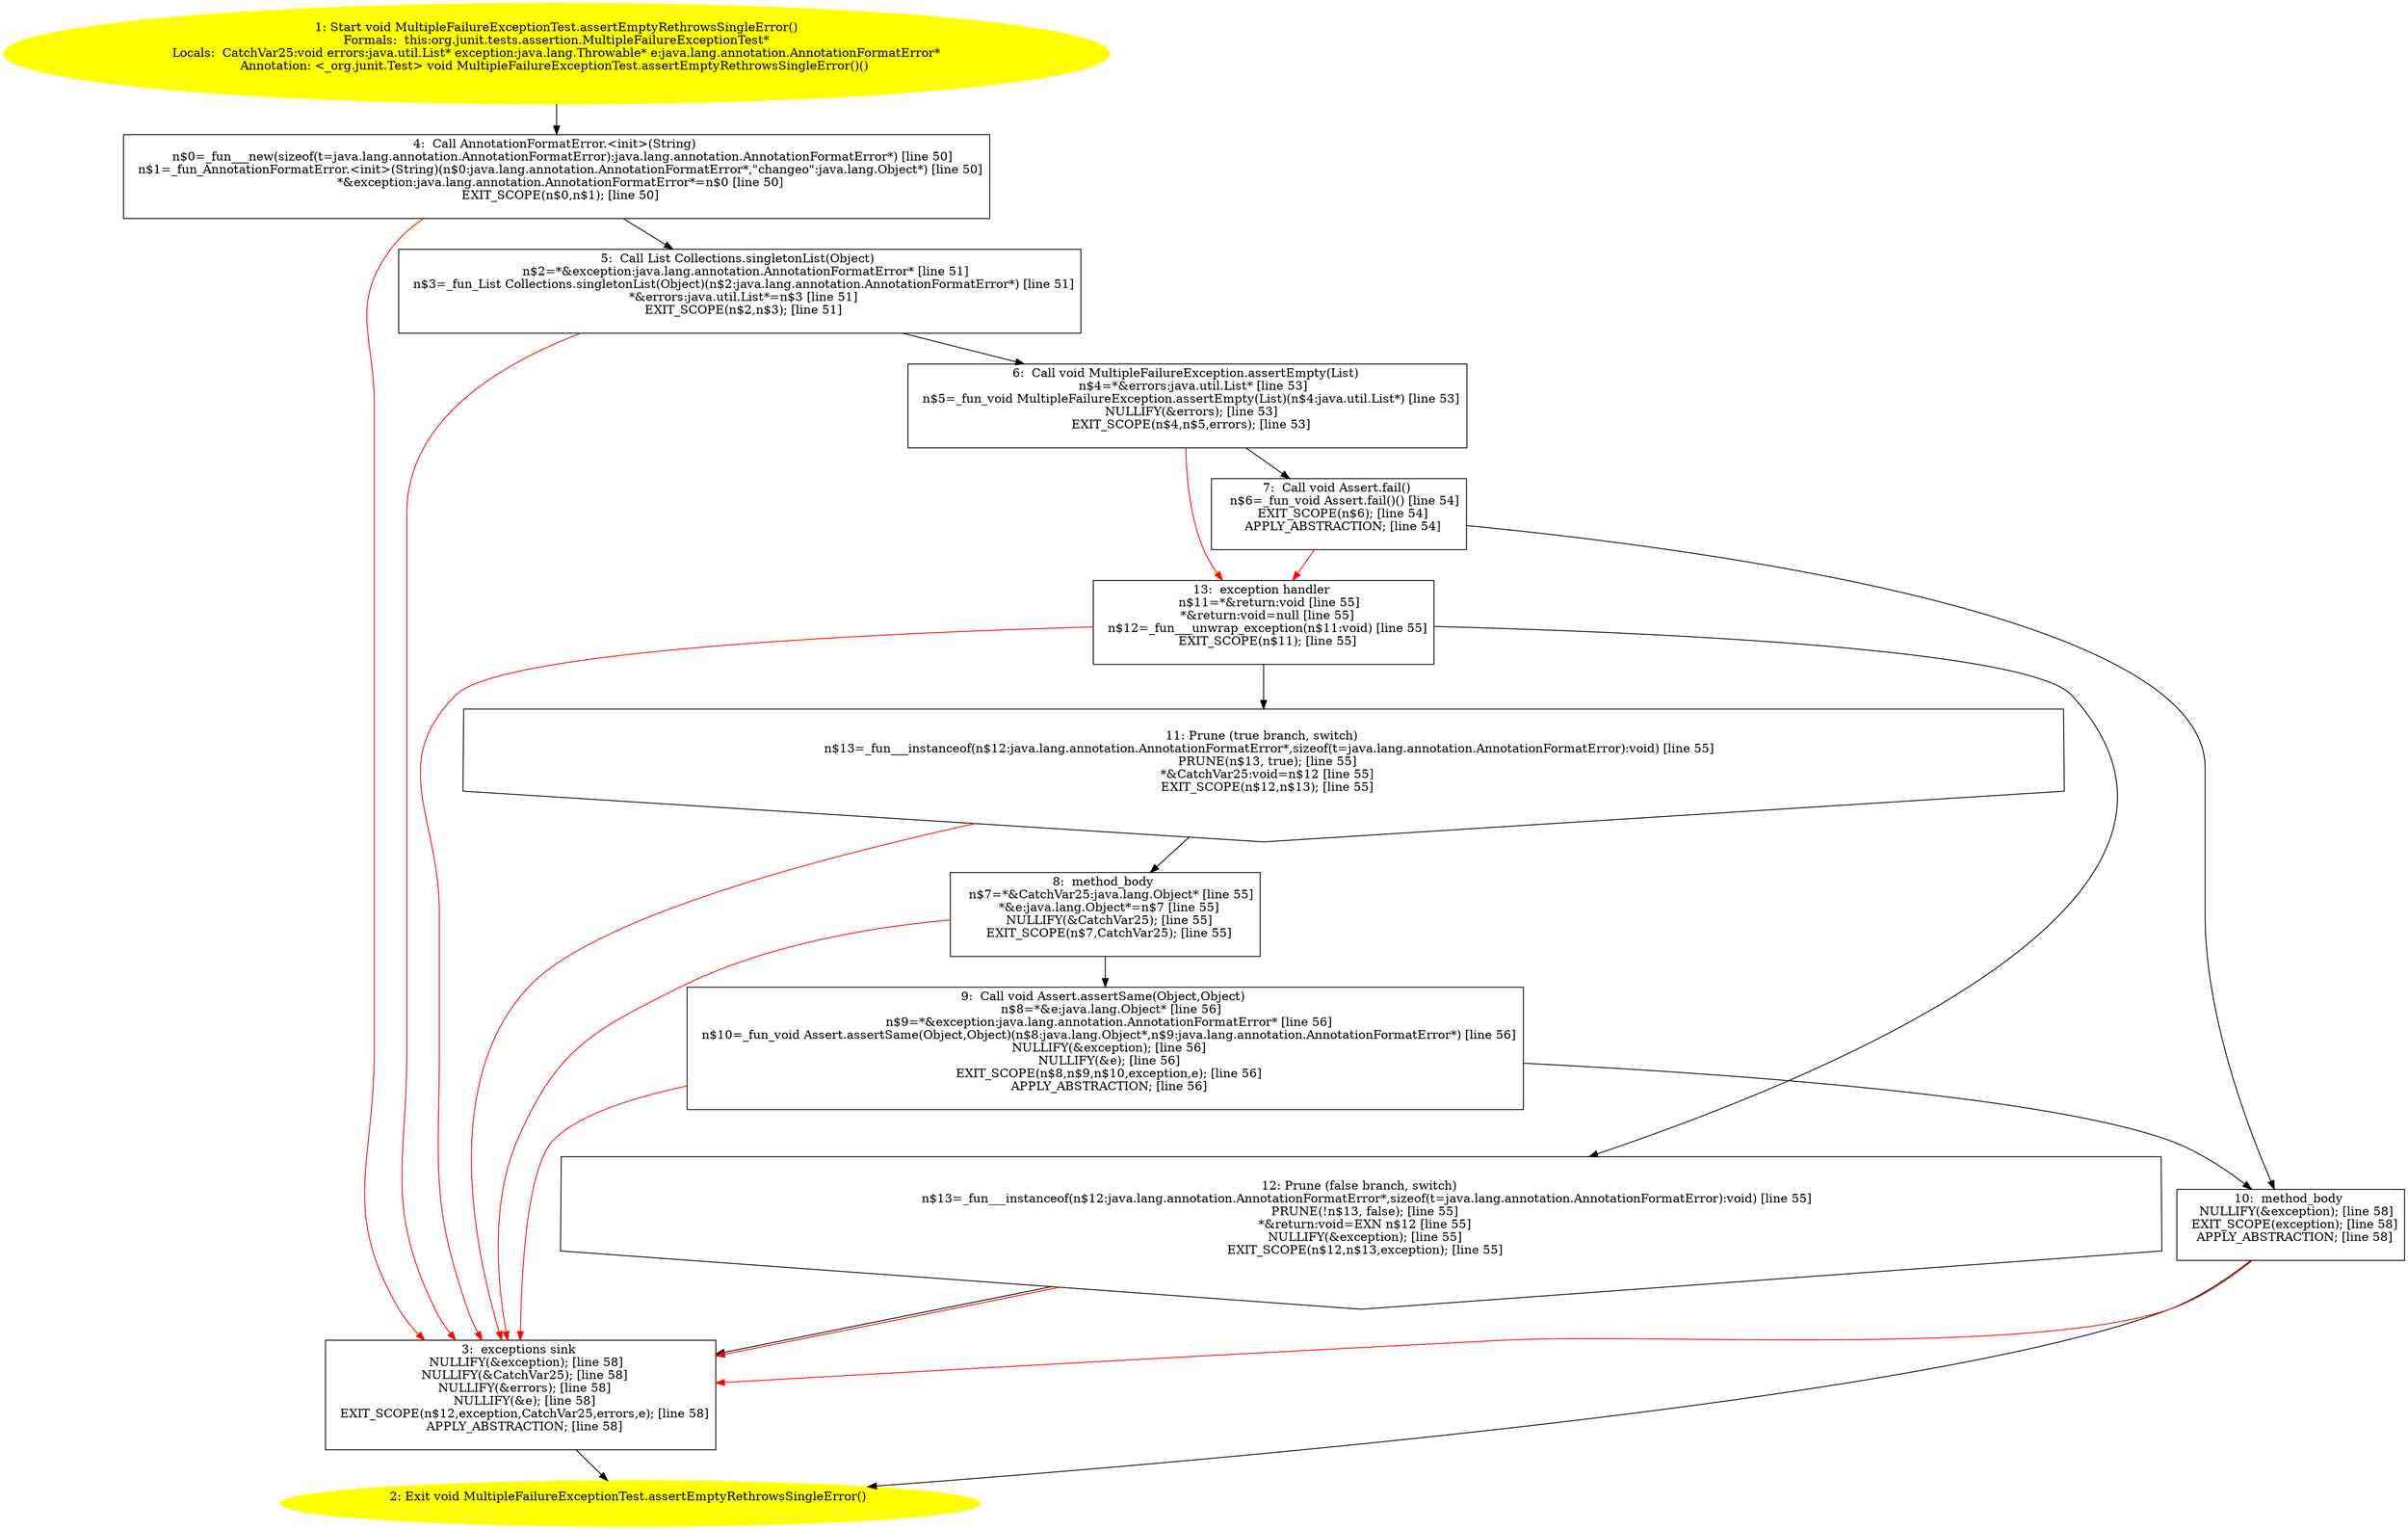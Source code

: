 /* @generated */
digraph cfg {
"org.junit.tests.assertion.MultipleFailureExceptionTest.assertEmptyRethrowsSingleError():void.0e076474734e75f1ea5a33882082fafa_1" [label="1: Start void MultipleFailureExceptionTest.assertEmptyRethrowsSingleError()\nFormals:  this:org.junit.tests.assertion.MultipleFailureExceptionTest*\nLocals:  CatchVar25:void errors:java.util.List* exception:java.lang.Throwable* e:java.lang.annotation.AnnotationFormatError*\nAnnotation: <_org.junit.Test> void MultipleFailureExceptionTest.assertEmptyRethrowsSingleError()() \n  " color=yellow style=filled]
	

	 "org.junit.tests.assertion.MultipleFailureExceptionTest.assertEmptyRethrowsSingleError():void.0e076474734e75f1ea5a33882082fafa_1" -> "org.junit.tests.assertion.MultipleFailureExceptionTest.assertEmptyRethrowsSingleError():void.0e076474734e75f1ea5a33882082fafa_4" ;
"org.junit.tests.assertion.MultipleFailureExceptionTest.assertEmptyRethrowsSingleError():void.0e076474734e75f1ea5a33882082fafa_2" [label="2: Exit void MultipleFailureExceptionTest.assertEmptyRethrowsSingleError() \n  " color=yellow style=filled]
	

"org.junit.tests.assertion.MultipleFailureExceptionTest.assertEmptyRethrowsSingleError():void.0e076474734e75f1ea5a33882082fafa_3" [label="3:  exceptions sink \n   NULLIFY(&exception); [line 58]\n  NULLIFY(&CatchVar25); [line 58]\n  NULLIFY(&errors); [line 58]\n  NULLIFY(&e); [line 58]\n  EXIT_SCOPE(n$12,exception,CatchVar25,errors,e); [line 58]\n  APPLY_ABSTRACTION; [line 58]\n " shape="box"]
	

	 "org.junit.tests.assertion.MultipleFailureExceptionTest.assertEmptyRethrowsSingleError():void.0e076474734e75f1ea5a33882082fafa_3" -> "org.junit.tests.assertion.MultipleFailureExceptionTest.assertEmptyRethrowsSingleError():void.0e076474734e75f1ea5a33882082fafa_2" ;
"org.junit.tests.assertion.MultipleFailureExceptionTest.assertEmptyRethrowsSingleError():void.0e076474734e75f1ea5a33882082fafa_4" [label="4:  Call AnnotationFormatError.<init>(String) \n   n$0=_fun___new(sizeof(t=java.lang.annotation.AnnotationFormatError):java.lang.annotation.AnnotationFormatError*) [line 50]\n  n$1=_fun_AnnotationFormatError.<init>(String)(n$0:java.lang.annotation.AnnotationFormatError*,\"changeo\":java.lang.Object*) [line 50]\n  *&exception:java.lang.annotation.AnnotationFormatError*=n$0 [line 50]\n  EXIT_SCOPE(n$0,n$1); [line 50]\n " shape="box"]
	

	 "org.junit.tests.assertion.MultipleFailureExceptionTest.assertEmptyRethrowsSingleError():void.0e076474734e75f1ea5a33882082fafa_4" -> "org.junit.tests.assertion.MultipleFailureExceptionTest.assertEmptyRethrowsSingleError():void.0e076474734e75f1ea5a33882082fafa_5" ;
	 "org.junit.tests.assertion.MultipleFailureExceptionTest.assertEmptyRethrowsSingleError():void.0e076474734e75f1ea5a33882082fafa_4" -> "org.junit.tests.assertion.MultipleFailureExceptionTest.assertEmptyRethrowsSingleError():void.0e076474734e75f1ea5a33882082fafa_3" [color="red" ];
"org.junit.tests.assertion.MultipleFailureExceptionTest.assertEmptyRethrowsSingleError():void.0e076474734e75f1ea5a33882082fafa_5" [label="5:  Call List Collections.singletonList(Object) \n   n$2=*&exception:java.lang.annotation.AnnotationFormatError* [line 51]\n  n$3=_fun_List Collections.singletonList(Object)(n$2:java.lang.annotation.AnnotationFormatError*) [line 51]\n  *&errors:java.util.List*=n$3 [line 51]\n  EXIT_SCOPE(n$2,n$3); [line 51]\n " shape="box"]
	

	 "org.junit.tests.assertion.MultipleFailureExceptionTest.assertEmptyRethrowsSingleError():void.0e076474734e75f1ea5a33882082fafa_5" -> "org.junit.tests.assertion.MultipleFailureExceptionTest.assertEmptyRethrowsSingleError():void.0e076474734e75f1ea5a33882082fafa_6" ;
	 "org.junit.tests.assertion.MultipleFailureExceptionTest.assertEmptyRethrowsSingleError():void.0e076474734e75f1ea5a33882082fafa_5" -> "org.junit.tests.assertion.MultipleFailureExceptionTest.assertEmptyRethrowsSingleError():void.0e076474734e75f1ea5a33882082fafa_3" [color="red" ];
"org.junit.tests.assertion.MultipleFailureExceptionTest.assertEmptyRethrowsSingleError():void.0e076474734e75f1ea5a33882082fafa_6" [label="6:  Call void MultipleFailureException.assertEmpty(List) \n   n$4=*&errors:java.util.List* [line 53]\n  n$5=_fun_void MultipleFailureException.assertEmpty(List)(n$4:java.util.List*) [line 53]\n  NULLIFY(&errors); [line 53]\n  EXIT_SCOPE(n$4,n$5,errors); [line 53]\n " shape="box"]
	

	 "org.junit.tests.assertion.MultipleFailureExceptionTest.assertEmptyRethrowsSingleError():void.0e076474734e75f1ea5a33882082fafa_6" -> "org.junit.tests.assertion.MultipleFailureExceptionTest.assertEmptyRethrowsSingleError():void.0e076474734e75f1ea5a33882082fafa_7" ;
	 "org.junit.tests.assertion.MultipleFailureExceptionTest.assertEmptyRethrowsSingleError():void.0e076474734e75f1ea5a33882082fafa_6" -> "org.junit.tests.assertion.MultipleFailureExceptionTest.assertEmptyRethrowsSingleError():void.0e076474734e75f1ea5a33882082fafa_13" [color="red" ];
"org.junit.tests.assertion.MultipleFailureExceptionTest.assertEmptyRethrowsSingleError():void.0e076474734e75f1ea5a33882082fafa_7" [label="7:  Call void Assert.fail() \n   n$6=_fun_void Assert.fail()() [line 54]\n  EXIT_SCOPE(n$6); [line 54]\n  APPLY_ABSTRACTION; [line 54]\n " shape="box"]
	

	 "org.junit.tests.assertion.MultipleFailureExceptionTest.assertEmptyRethrowsSingleError():void.0e076474734e75f1ea5a33882082fafa_7" -> "org.junit.tests.assertion.MultipleFailureExceptionTest.assertEmptyRethrowsSingleError():void.0e076474734e75f1ea5a33882082fafa_10" ;
	 "org.junit.tests.assertion.MultipleFailureExceptionTest.assertEmptyRethrowsSingleError():void.0e076474734e75f1ea5a33882082fafa_7" -> "org.junit.tests.assertion.MultipleFailureExceptionTest.assertEmptyRethrowsSingleError():void.0e076474734e75f1ea5a33882082fafa_13" [color="red" ];
"org.junit.tests.assertion.MultipleFailureExceptionTest.assertEmptyRethrowsSingleError():void.0e076474734e75f1ea5a33882082fafa_8" [label="8:  method_body \n   n$7=*&CatchVar25:java.lang.Object* [line 55]\n  *&e:java.lang.Object*=n$7 [line 55]\n  NULLIFY(&CatchVar25); [line 55]\n  EXIT_SCOPE(n$7,CatchVar25); [line 55]\n " shape="box"]
	

	 "org.junit.tests.assertion.MultipleFailureExceptionTest.assertEmptyRethrowsSingleError():void.0e076474734e75f1ea5a33882082fafa_8" -> "org.junit.tests.assertion.MultipleFailureExceptionTest.assertEmptyRethrowsSingleError():void.0e076474734e75f1ea5a33882082fafa_9" ;
	 "org.junit.tests.assertion.MultipleFailureExceptionTest.assertEmptyRethrowsSingleError():void.0e076474734e75f1ea5a33882082fafa_8" -> "org.junit.tests.assertion.MultipleFailureExceptionTest.assertEmptyRethrowsSingleError():void.0e076474734e75f1ea5a33882082fafa_3" [color="red" ];
"org.junit.tests.assertion.MultipleFailureExceptionTest.assertEmptyRethrowsSingleError():void.0e076474734e75f1ea5a33882082fafa_9" [label="9:  Call void Assert.assertSame(Object,Object) \n   n$8=*&e:java.lang.Object* [line 56]\n  n$9=*&exception:java.lang.annotation.AnnotationFormatError* [line 56]\n  n$10=_fun_void Assert.assertSame(Object,Object)(n$8:java.lang.Object*,n$9:java.lang.annotation.AnnotationFormatError*) [line 56]\n  NULLIFY(&exception); [line 56]\n  NULLIFY(&e); [line 56]\n  EXIT_SCOPE(n$8,n$9,n$10,exception,e); [line 56]\n  APPLY_ABSTRACTION; [line 56]\n " shape="box"]
	

	 "org.junit.tests.assertion.MultipleFailureExceptionTest.assertEmptyRethrowsSingleError():void.0e076474734e75f1ea5a33882082fafa_9" -> "org.junit.tests.assertion.MultipleFailureExceptionTest.assertEmptyRethrowsSingleError():void.0e076474734e75f1ea5a33882082fafa_10" ;
	 "org.junit.tests.assertion.MultipleFailureExceptionTest.assertEmptyRethrowsSingleError():void.0e076474734e75f1ea5a33882082fafa_9" -> "org.junit.tests.assertion.MultipleFailureExceptionTest.assertEmptyRethrowsSingleError():void.0e076474734e75f1ea5a33882082fafa_3" [color="red" ];
"org.junit.tests.assertion.MultipleFailureExceptionTest.assertEmptyRethrowsSingleError():void.0e076474734e75f1ea5a33882082fafa_10" [label="10:  method_body \n   NULLIFY(&exception); [line 58]\n  EXIT_SCOPE(exception); [line 58]\n  APPLY_ABSTRACTION; [line 58]\n " shape="box"]
	

	 "org.junit.tests.assertion.MultipleFailureExceptionTest.assertEmptyRethrowsSingleError():void.0e076474734e75f1ea5a33882082fafa_10" -> "org.junit.tests.assertion.MultipleFailureExceptionTest.assertEmptyRethrowsSingleError():void.0e076474734e75f1ea5a33882082fafa_2" ;
	 "org.junit.tests.assertion.MultipleFailureExceptionTest.assertEmptyRethrowsSingleError():void.0e076474734e75f1ea5a33882082fafa_10" -> "org.junit.tests.assertion.MultipleFailureExceptionTest.assertEmptyRethrowsSingleError():void.0e076474734e75f1ea5a33882082fafa_3" [color="red" ];
"org.junit.tests.assertion.MultipleFailureExceptionTest.assertEmptyRethrowsSingleError():void.0e076474734e75f1ea5a33882082fafa_11" [label="11: Prune (true branch, switch) \n   n$13=_fun___instanceof(n$12:java.lang.annotation.AnnotationFormatError*,sizeof(t=java.lang.annotation.AnnotationFormatError):void) [line 55]\n  PRUNE(n$13, true); [line 55]\n  *&CatchVar25:void=n$12 [line 55]\n  EXIT_SCOPE(n$12,n$13); [line 55]\n " shape="invhouse"]
	

	 "org.junit.tests.assertion.MultipleFailureExceptionTest.assertEmptyRethrowsSingleError():void.0e076474734e75f1ea5a33882082fafa_11" -> "org.junit.tests.assertion.MultipleFailureExceptionTest.assertEmptyRethrowsSingleError():void.0e076474734e75f1ea5a33882082fafa_8" ;
	 "org.junit.tests.assertion.MultipleFailureExceptionTest.assertEmptyRethrowsSingleError():void.0e076474734e75f1ea5a33882082fafa_11" -> "org.junit.tests.assertion.MultipleFailureExceptionTest.assertEmptyRethrowsSingleError():void.0e076474734e75f1ea5a33882082fafa_3" [color="red" ];
"org.junit.tests.assertion.MultipleFailureExceptionTest.assertEmptyRethrowsSingleError():void.0e076474734e75f1ea5a33882082fafa_12" [label="12: Prune (false branch, switch) \n   n$13=_fun___instanceof(n$12:java.lang.annotation.AnnotationFormatError*,sizeof(t=java.lang.annotation.AnnotationFormatError):void) [line 55]\n  PRUNE(!n$13, false); [line 55]\n  *&return:void=EXN n$12 [line 55]\n  NULLIFY(&exception); [line 55]\n  EXIT_SCOPE(n$12,n$13,exception); [line 55]\n " shape="invhouse"]
	

	 "org.junit.tests.assertion.MultipleFailureExceptionTest.assertEmptyRethrowsSingleError():void.0e076474734e75f1ea5a33882082fafa_12" -> "org.junit.tests.assertion.MultipleFailureExceptionTest.assertEmptyRethrowsSingleError():void.0e076474734e75f1ea5a33882082fafa_3" ;
	 "org.junit.tests.assertion.MultipleFailureExceptionTest.assertEmptyRethrowsSingleError():void.0e076474734e75f1ea5a33882082fafa_12" -> "org.junit.tests.assertion.MultipleFailureExceptionTest.assertEmptyRethrowsSingleError():void.0e076474734e75f1ea5a33882082fafa_3" [color="red" ];
"org.junit.tests.assertion.MultipleFailureExceptionTest.assertEmptyRethrowsSingleError():void.0e076474734e75f1ea5a33882082fafa_13" [label="13:  exception handler \n   n$11=*&return:void [line 55]\n  *&return:void=null [line 55]\n  n$12=_fun___unwrap_exception(n$11:void) [line 55]\n  EXIT_SCOPE(n$11); [line 55]\n " shape="box"]
	

	 "org.junit.tests.assertion.MultipleFailureExceptionTest.assertEmptyRethrowsSingleError():void.0e076474734e75f1ea5a33882082fafa_13" -> "org.junit.tests.assertion.MultipleFailureExceptionTest.assertEmptyRethrowsSingleError():void.0e076474734e75f1ea5a33882082fafa_11" ;
	 "org.junit.tests.assertion.MultipleFailureExceptionTest.assertEmptyRethrowsSingleError():void.0e076474734e75f1ea5a33882082fafa_13" -> "org.junit.tests.assertion.MultipleFailureExceptionTest.assertEmptyRethrowsSingleError():void.0e076474734e75f1ea5a33882082fafa_12" ;
	 "org.junit.tests.assertion.MultipleFailureExceptionTest.assertEmptyRethrowsSingleError():void.0e076474734e75f1ea5a33882082fafa_13" -> "org.junit.tests.assertion.MultipleFailureExceptionTest.assertEmptyRethrowsSingleError():void.0e076474734e75f1ea5a33882082fafa_3" [color="red" ];
}
